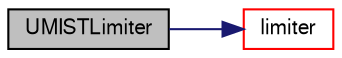 digraph "UMISTLimiter"
{
  bgcolor="transparent";
  edge [fontname="FreeSans",fontsize="10",labelfontname="FreeSans",labelfontsize="10"];
  node [fontname="FreeSans",fontsize="10",shape=record];
  rankdir="LR";
  Node0 [label="UMISTLimiter",height=0.2,width=0.4,color="black", fillcolor="grey75", style="filled", fontcolor="black"];
  Node0 -> Node1 [color="midnightblue",fontsize="10",style="solid",fontname="FreeSans"];
  Node1 [label="limiter",height=0.2,width=0.4,color="red",URL="$a23082.html#af5b7c0e43a342d836ad21c1b3b747639"];
}
